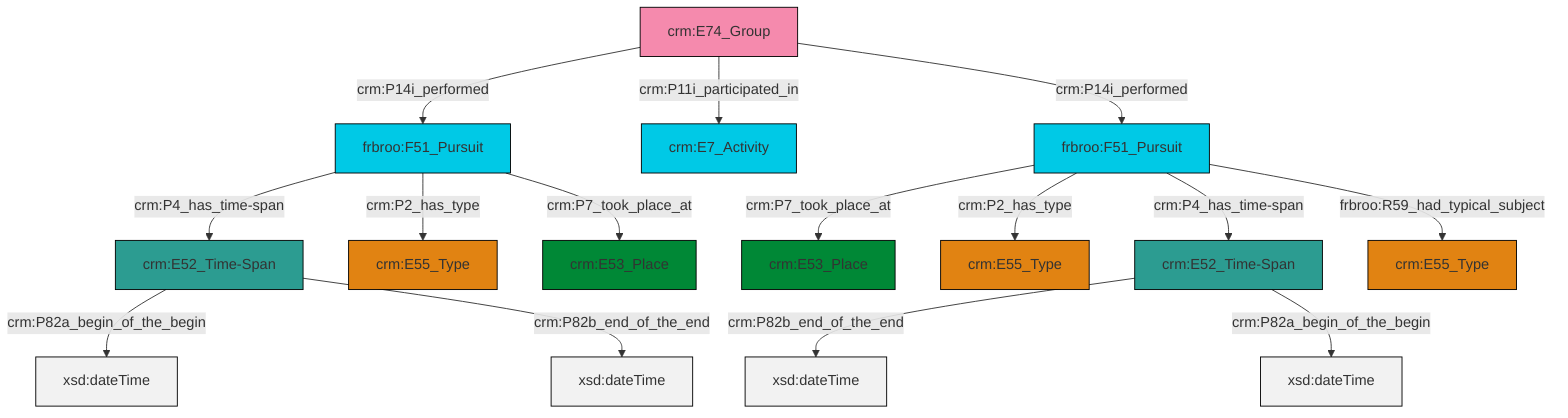 graph TD
classDef Literal fill:#f2f2f2,stroke:#000000;
classDef CRM_Entity fill:#FFFFFF,stroke:#000000;
classDef Temporal_Entity fill:#00C9E6, stroke:#000000;
classDef Type fill:#E18312, stroke:#000000;
classDef Time-Span fill:#2C9C91, stroke:#000000;
classDef Appellation fill:#FFEB7F, stroke:#000000;
classDef Place fill:#008836, stroke:#000000;
classDef Persistent_Item fill:#B266B2, stroke:#000000;
classDef Conceptual_Object fill:#FFD700, stroke:#000000;
classDef Physical_Thing fill:#D2B48C, stroke:#000000;
classDef Actor fill:#f58aad, stroke:#000000;
classDef PC_Classes fill:#4ce600, stroke:#000000;
classDef Multi fill:#cccccc,stroke:#000000;

0["frbroo:F51_Pursuit"]:::Temporal_Entity -->|crm:P4_has_time-span| 2["crm:E52_Time-Span"]:::Time-Span
5["crm:E52_Time-Span"]:::Time-Span -->|crm:P82b_end_of_the_end| 6[xsd:dateTime]:::Literal
7["crm:E74_Group"]:::Actor -->|crm:P14i_performed| 0["frbroo:F51_Pursuit"]:::Temporal_Entity
5["crm:E52_Time-Span"]:::Time-Span -->|crm:P82a_begin_of_the_begin| 10[xsd:dateTime]:::Literal
7["crm:E74_Group"]:::Actor -->|crm:P11i_participated_in| 3["crm:E7_Activity"]:::Temporal_Entity
0["frbroo:F51_Pursuit"]:::Temporal_Entity -->|crm:P2_has_type| 12["crm:E55_Type"]:::Type
2["crm:E52_Time-Span"]:::Time-Span -->|crm:P82a_begin_of_the_begin| 15[xsd:dateTime]:::Literal
13["frbroo:F51_Pursuit"]:::Temporal_Entity -->|crm:P7_took_place_at| 17["crm:E53_Place"]:::Place
13["frbroo:F51_Pursuit"]:::Temporal_Entity -->|crm:P2_has_type| 8["crm:E55_Type"]:::Type
7["crm:E74_Group"]:::Actor -->|crm:P14i_performed| 13["frbroo:F51_Pursuit"]:::Temporal_Entity
13["frbroo:F51_Pursuit"]:::Temporal_Entity -->|crm:P4_has_time-span| 5["crm:E52_Time-Span"]:::Time-Span
0["frbroo:F51_Pursuit"]:::Temporal_Entity -->|crm:P7_took_place_at| 18["crm:E53_Place"]:::Place
13["frbroo:F51_Pursuit"]:::Temporal_Entity -->|frbroo:R59_had_typical_subject| 24["crm:E55_Type"]:::Type
2["crm:E52_Time-Span"]:::Time-Span -->|crm:P82b_end_of_the_end| 26[xsd:dateTime]:::Literal
